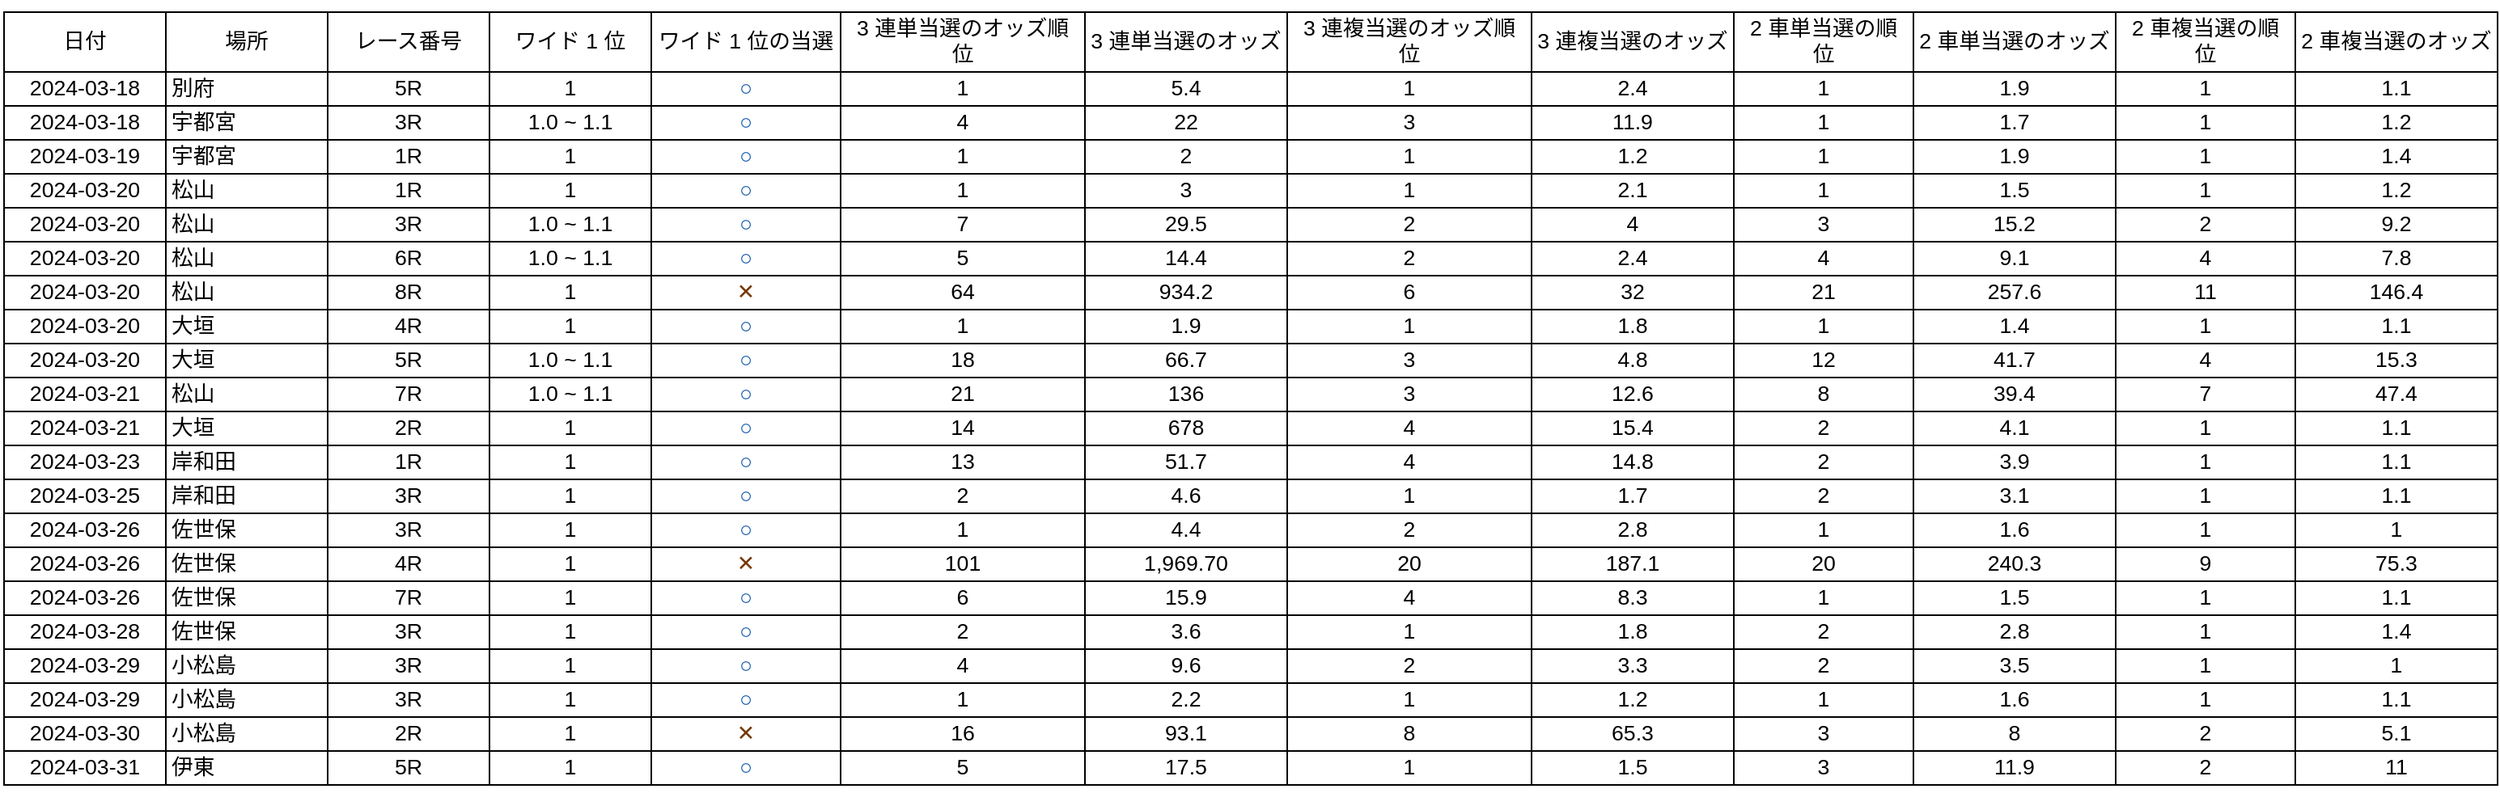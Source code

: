 <mxfile>
    <diagram id="4BLiWw5qPEKjYpxuupLo" name="Page-1">
        <mxGraphModel dx="1980" dy="1113" grid="1" gridSize="10" guides="1" tooltips="1" connect="1" arrows="1" fold="1" page="1" pageScale="1" pageWidth="1169" pageHeight="827" background="#ffffff" math="0" shadow="0">
            <root>
                <mxCell id="0"/>
                <mxCell id="1" parent="0"/>
                <mxCell id="2" value="&lt;table data-sheets-baot=&quot;1&quot; data-sheets-root=&quot;1&quot; style=&quot;table-layout:fixed;font-size:10pt;font-family:Arial;width:0px;border-collapse:collapse;border:none&quot; border=&quot;1&quot; dir=&quot;ltr&quot; cellpadding=&quot;0&quot; cellspacing=&quot;0&quot; xmlns=&quot;http://www.w3.org/1999/xhtml&quot;&gt;&lt;colgroup&gt;&lt;col width=&quot;100&quot;&gt;&lt;col width=&quot;100&quot;&gt;&lt;col width=&quot;100&quot;&gt;&lt;col width=&quot;100&quot;&gt;&lt;col width=&quot;117&quot;&gt;&lt;col width=&quot;151&quot;&gt;&lt;col width=&quot;125&quot;&gt;&lt;col width=&quot;151&quot;&gt;&lt;col width=&quot;125&quot;&gt;&lt;col width=&quot;111&quot;&gt;&lt;col width=&quot;125&quot;&gt;&lt;col width=&quot;111&quot;&gt;&lt;col width=&quot;125&quot;&gt;&lt;/colgroup&gt;&lt;tbody&gt;&lt;tr style=&quot;height:21px;&quot;&gt;&lt;td style=&quot;border-top:1px solid #000000;border-right:1px solid #000000;border-bottom:1px solid #000000;border-left:1px solid #000000;overflow:hidden;padding:2px 3px 2px 3px;vertical-align:middle;text-align:center;&quot;&gt;日付&lt;/td&gt;&lt;td style=&quot;border-top:1px solid #000000;border-right:1px solid #000000;border-bottom:1px solid #000000;overflow:hidden;padding:2px 3px 2px 3px;vertical-align:middle;text-align:center;&quot;&gt;場所&lt;/td&gt;&lt;td style=&quot;border-top:1px solid #000000;border-right:1px solid #000000;border-bottom:1px solid #000000;overflow:hidden;padding:2px 3px 2px 3px;vertical-align:middle;text-align:center;&quot;&gt;レース番号&lt;/td&gt;&lt;td style=&quot;border-top:1px solid #000000;border-right:1px solid #000000;border-bottom:1px solid #000000;overflow:hidden;padding:2px 3px 2px 3px;vertical-align:middle;text-align:center;&quot;&gt;ワイド 1 位&lt;/td&gt;&lt;td style=&quot;border-top:1px solid #000000;border-right:1px solid #000000;border-bottom:1px solid #000000;overflow:hidden;padding:2px 3px 2px 3px;vertical-align:middle;text-align:center;&quot;&gt;ワイド 1 位の当選&lt;/td&gt;&lt;td style=&quot;border-top:1px solid #000000;border-right:1px solid #000000;border-bottom:1px solid #000000;overflow:hidden;padding:2px 3px 2px 3px;vertical-align:middle;text-align:center;&quot;&gt;3 連単当選のオッズ順位&lt;/td&gt;&lt;td style=&quot;border-top:1px solid #000000;border-right:1px solid #000000;border-bottom:1px solid #000000;overflow:hidden;padding:2px 3px 2px 3px;vertical-align:middle;text-align:center;&quot;&gt;3 連単当選のオッズ&lt;/td&gt;&lt;td style=&quot;border-top:1px solid #000000;border-right:1px solid #000000;border-bottom:1px solid #000000;overflow:hidden;padding:2px 3px 2px 3px;vertical-align:middle;text-align:center;&quot;&gt;3 連複当選のオッズ順位&lt;/td&gt;&lt;td style=&quot;border-top:1px solid #000000;border-right:1px solid #000000;border-bottom:1px solid #000000;overflow:hidden;padding:2px 3px 2px 3px;vertical-align:middle;text-align:center;&quot;&gt;3 連複当選のオッズ&lt;/td&gt;&lt;td style=&quot;border-top:1px solid #000000;border-right:1px solid #000000;border-bottom:1px solid #000000;overflow:hidden;padding:2px 3px 2px 3px;vertical-align:middle;text-align:center;&quot;&gt;2 車単当選の順位&lt;/td&gt;&lt;td style=&quot;border-top:1px solid #000000;border-right:1px solid #000000;border-bottom:1px solid #000000;overflow:hidden;padding:2px 3px 2px 3px;vertical-align:middle;text-align:center;&quot;&gt;2 車単当選のオッズ&lt;/td&gt;&lt;td style=&quot;border-top:1px solid #000000;border-right:1px solid #000000;border-bottom:1px solid #000000;overflow:hidden;padding:2px 3px 2px 3px;vertical-align:middle;text-align:center;&quot;&gt;2 車複当選の順位&lt;/td&gt;&lt;td style=&quot;border-top:1px solid #000000;border-right:1px solid #000000;border-bottom:1px solid #000000;overflow:hidden;padding:2px 3px 2px 3px;vertical-align:middle;text-align:center;&quot;&gt;2 車複当選のオッズ&lt;/td&gt;&lt;/tr&gt;&lt;tr style=&quot;height:21px;&quot;&gt;&lt;td style=&quot;border-right:1px solid #000000;border-bottom:1px solid #000000;border-left:1px solid #000000;overflow:hidden;padding:2px 3px 2px 3px;vertical-align:middle;text-align:center;&quot;&gt;2024-03-18&lt;/td&gt;&lt;td style=&quot;border-right:1px solid #000000;border-bottom:1px solid #000000;overflow:hidden;padding:2px 3px 2px 3px;vertical-align:middle;&quot;&gt;別府&lt;/td&gt;&lt;td style=&quot;border-right:1px solid #000000;border-bottom:1px solid #000000;overflow:hidden;padding:2px 3px 2px 3px;vertical-align:middle;text-align:center;&quot;&gt;5R&lt;/td&gt;&lt;td style=&quot;border-right:1px solid #000000;border-bottom:1px solid #000000;overflow:hidden;padding:2px 3px 2px 3px;vertical-align:middle;text-align:center;&quot;&gt;1&lt;/td&gt;&lt;td style=&quot;border-right:1px solid #000000;border-bottom:1px solid #000000;overflow:hidden;padding:2px 3px 2px 3px;vertical-align:middle;color:#0a53a8;text-align:center;&quot;&gt;○&lt;/td&gt;&lt;td style=&quot;border-right:1px solid #000000;border-bottom:1px solid #000000;overflow:hidden;padding:2px 3px 2px 3px;vertical-align:middle;text-align:center;&quot;&gt;1&lt;/td&gt;&lt;td style=&quot;border-right:1px solid #000000;border-bottom:1px solid #000000;overflow:hidden;padding:2px 3px 2px 3px;vertical-align:middle;text-align:center;&quot;&gt;5.4&lt;/td&gt;&lt;td style=&quot;border-right:1px solid #000000;border-bottom:1px solid #000000;overflow:hidden;padding:2px 3px 2px 3px;vertical-align:middle;text-align:center;&quot;&gt;1&lt;/td&gt;&lt;td style=&quot;border-right:1px solid #000000;border-bottom:1px solid #000000;overflow:hidden;padding:2px 3px 2px 3px;vertical-align:middle;text-align:center;&quot;&gt;2.4&lt;/td&gt;&lt;td style=&quot;border-right:1px solid #000000;border-bottom:1px solid #000000;overflow:hidden;padding:2px 3px 2px 3px;vertical-align:middle;text-align:center;&quot;&gt;1&lt;/td&gt;&lt;td style=&quot;border-right:1px solid #000000;border-bottom:1px solid #000000;overflow:hidden;padding:2px 3px 2px 3px;vertical-align:middle;text-align:center;&quot;&gt;1.9&lt;/td&gt;&lt;td style=&quot;border-right:1px solid #000000;border-bottom:1px solid #000000;overflow:hidden;padding:2px 3px 2px 3px;vertical-align:middle;text-align:center;&quot;&gt;1&lt;/td&gt;&lt;td style=&quot;border-right:1px solid #000000;border-bottom:1px solid #000000;overflow:hidden;padding:2px 3px 2px 3px;vertical-align:middle;text-align:center;&quot;&gt;1.1&lt;/td&gt;&lt;/tr&gt;&lt;tr style=&quot;height:21px;&quot;&gt;&lt;td style=&quot;border-right:1px solid #000000;border-bottom:1px solid #000000;border-left:1px solid #000000;overflow:hidden;padding:2px 3px 2px 3px;vertical-align:middle;text-align:center;&quot;&gt;2024-03-18&lt;/td&gt;&lt;td style=&quot;border-right:1px solid #000000;border-bottom:1px solid #000000;overflow:hidden;padding:2px 3px 2px 3px;vertical-align:middle;&quot;&gt;宇都宮&lt;/td&gt;&lt;td style=&quot;border-right:1px solid #000000;border-bottom:1px solid #000000;overflow:hidden;padding:2px 3px 2px 3px;vertical-align:middle;text-align:center;&quot;&gt;3R&lt;/td&gt;&lt;td style=&quot;border-right:1px solid #000000;border-bottom:1px solid #000000;overflow:hidden;padding:2px 3px 2px 3px;vertical-align:middle;text-align:center;&quot;&gt;1.0 ~ 1.1&lt;/td&gt;&lt;td style=&quot;border-right:1px solid #000000;border-bottom:1px solid #000000;overflow:hidden;padding:2px 3px 2px 3px;vertical-align:middle;color:#0a53a8;text-align:center;&quot;&gt;○&lt;/td&gt;&lt;td style=&quot;border-right:1px solid #000000;border-bottom:1px solid #000000;overflow:hidden;padding:2px 3px 2px 3px;vertical-align:middle;text-align:center;&quot;&gt;4&lt;/td&gt;&lt;td style=&quot;border-right:1px solid #000000;border-bottom:1px solid #000000;overflow:hidden;padding:2px 3px 2px 3px;vertical-align:middle;text-align:center;&quot;&gt;22&lt;/td&gt;&lt;td style=&quot;border-right:1px solid #000000;border-bottom:1px solid #000000;overflow:hidden;padding:2px 3px 2px 3px;vertical-align:middle;text-align:center;&quot;&gt;3&lt;/td&gt;&lt;td style=&quot;border-right:1px solid #000000;border-bottom:1px solid #000000;overflow:hidden;padding:2px 3px 2px 3px;vertical-align:middle;text-align:center;&quot;&gt;11.9&lt;/td&gt;&lt;td style=&quot;border-right:1px solid #000000;border-bottom:1px solid #000000;overflow:hidden;padding:2px 3px 2px 3px;vertical-align:middle;text-align:center;&quot;&gt;1&lt;/td&gt;&lt;td style=&quot;border-right:1px solid #000000;border-bottom:1px solid #000000;overflow:hidden;padding:2px 3px 2px 3px;vertical-align:middle;text-align:center;&quot;&gt;1.7&lt;/td&gt;&lt;td style=&quot;border-right:1px solid #000000;border-bottom:1px solid #000000;overflow:hidden;padding:2px 3px 2px 3px;vertical-align:middle;text-align:center;&quot;&gt;1&lt;/td&gt;&lt;td style=&quot;border-right:1px solid #000000;border-bottom:1px solid #000000;overflow:hidden;padding:2px 3px 2px 3px;vertical-align:middle;text-align:center;&quot;&gt;1.2&lt;/td&gt;&lt;/tr&gt;&lt;tr style=&quot;height:21px;&quot;&gt;&lt;td style=&quot;border-right:1px solid #000000;border-bottom:1px solid #000000;border-left:1px solid #000000;overflow:hidden;padding:2px 3px 2px 3px;vertical-align:middle;text-align:center;&quot;&gt;2024-03-19&lt;/td&gt;&lt;td style=&quot;border-right:1px solid #000000;border-bottom:1px solid #000000;overflow:hidden;padding:2px 3px 2px 3px;vertical-align:middle;&quot;&gt;宇都宮&lt;/td&gt;&lt;td style=&quot;border-right:1px solid #000000;border-bottom:1px solid #000000;overflow:hidden;padding:2px 3px 2px 3px;vertical-align:middle;text-align:center;&quot;&gt;1R&lt;/td&gt;&lt;td style=&quot;border-right:1px solid #000000;border-bottom:1px solid #000000;overflow:hidden;padding:2px 3px 2px 3px;vertical-align:middle;text-align:center;&quot;&gt;1&lt;/td&gt;&lt;td style=&quot;border-right:1px solid #000000;border-bottom:1px solid #000000;overflow:hidden;padding:2px 3px 2px 3px;vertical-align:middle;color:#0a53a8;text-align:center;&quot;&gt;○&lt;/td&gt;&lt;td style=&quot;border-right:1px solid #000000;border-bottom:1px solid #000000;overflow:hidden;padding:2px 3px 2px 3px;vertical-align:middle;text-align:center;&quot;&gt;1&lt;/td&gt;&lt;td style=&quot;border-right:1px solid #000000;border-bottom:1px solid #000000;overflow:hidden;padding:2px 3px 2px 3px;vertical-align:middle;text-align:center;&quot;&gt;2&lt;/td&gt;&lt;td style=&quot;border-right:1px solid #000000;border-bottom:1px solid #000000;overflow:hidden;padding:2px 3px 2px 3px;vertical-align:middle;text-align:center;&quot;&gt;1&lt;/td&gt;&lt;td style=&quot;border-right:1px solid #000000;border-bottom:1px solid #000000;overflow:hidden;padding:2px 3px 2px 3px;vertical-align:middle;text-align:center;&quot;&gt;1.2&lt;/td&gt;&lt;td style=&quot;border-right:1px solid #000000;border-bottom:1px solid #000000;overflow:hidden;padding:2px 3px 2px 3px;vertical-align:middle;text-align:center;&quot;&gt;1&lt;/td&gt;&lt;td style=&quot;border-right:1px solid #000000;border-bottom:1px solid #000000;overflow:hidden;padding:2px 3px 2px 3px;vertical-align:middle;text-align:center;&quot;&gt;1.9&lt;/td&gt;&lt;td style=&quot;border-right:1px solid #000000;border-bottom:1px solid #000000;overflow:hidden;padding:2px 3px 2px 3px;vertical-align:middle;text-align:center;&quot;&gt;1&lt;/td&gt;&lt;td style=&quot;border-right:1px solid #000000;border-bottom:1px solid #000000;overflow:hidden;padding:2px 3px 2px 3px;vertical-align:middle;text-align:center;&quot;&gt;1.4&lt;/td&gt;&lt;/tr&gt;&lt;tr style=&quot;height:21px;&quot;&gt;&lt;td style=&quot;border-right:1px solid #000000;border-bottom:1px solid #000000;border-left:1px solid #000000;overflow:hidden;padding:2px 3px 2px 3px;vertical-align:middle;text-align:center;&quot;&gt;2024-03-20&lt;/td&gt;&lt;td style=&quot;border-right:1px solid #000000;border-bottom:1px solid #000000;overflow:hidden;padding:2px 3px 2px 3px;vertical-align:middle;&quot;&gt;松山&lt;/td&gt;&lt;td style=&quot;border-right:1px solid #000000;border-bottom:1px solid #000000;overflow:hidden;padding:2px 3px 2px 3px;vertical-align:middle;text-align:center;&quot;&gt;1R&lt;/td&gt;&lt;td style=&quot;border-right:1px solid #000000;border-bottom:1px solid #000000;overflow:hidden;padding:2px 3px 2px 3px;vertical-align:middle;text-align:center;&quot;&gt;1&lt;/td&gt;&lt;td style=&quot;border-right:1px solid #000000;border-bottom:1px solid #000000;overflow:hidden;padding:2px 3px 2px 3px;vertical-align:middle;color:#0a53a8;text-align:center;&quot;&gt;○&lt;/td&gt;&lt;td style=&quot;border-right:1px solid #000000;border-bottom:1px solid #000000;overflow:hidden;padding:2px 3px 2px 3px;vertical-align:middle;text-align:center;&quot;&gt;1&lt;/td&gt;&lt;td style=&quot;border-right:1px solid #000000;border-bottom:1px solid #000000;overflow:hidden;padding:2px 3px 2px 3px;vertical-align:middle;text-align:center;&quot;&gt;3&lt;/td&gt;&lt;td style=&quot;border-right:1px solid #000000;border-bottom:1px solid #000000;overflow:hidden;padding:2px 3px 2px 3px;vertical-align:middle;text-align:center;&quot;&gt;1&lt;/td&gt;&lt;td style=&quot;border-right:1px solid #000000;border-bottom:1px solid #000000;overflow:hidden;padding:2px 3px 2px 3px;vertical-align:middle;text-align:center;&quot;&gt;2.1&lt;/td&gt;&lt;td style=&quot;border-right:1px solid #000000;border-bottom:1px solid #000000;overflow:hidden;padding:2px 3px 2px 3px;vertical-align:middle;text-align:center;&quot;&gt;1&lt;/td&gt;&lt;td style=&quot;border-right:1px solid #000000;border-bottom:1px solid #000000;overflow:hidden;padding:2px 3px 2px 3px;vertical-align:middle;text-align:center;&quot;&gt;1.5&lt;/td&gt;&lt;td style=&quot;border-right:1px solid #000000;border-bottom:1px solid #000000;overflow:hidden;padding:2px 3px 2px 3px;vertical-align:middle;text-align:center;&quot;&gt;1&lt;/td&gt;&lt;td style=&quot;border-right:1px solid #000000;border-bottom:1px solid #000000;overflow:hidden;padding:2px 3px 2px 3px;vertical-align:middle;text-align:center;&quot;&gt;1.2&lt;/td&gt;&lt;/tr&gt;&lt;tr style=&quot;height:21px;&quot;&gt;&lt;td style=&quot;border-right:1px solid #000000;border-bottom:1px solid #000000;border-left:1px solid #000000;overflow:hidden;padding:2px 3px 2px 3px;vertical-align:middle;text-align:center;&quot;&gt;2024-03-20&lt;/td&gt;&lt;td style=&quot;border-right:1px solid #000000;border-bottom:1px solid #000000;overflow:hidden;padding:2px 3px 2px 3px;vertical-align:middle;&quot;&gt;松山&lt;/td&gt;&lt;td style=&quot;border-right:1px solid #000000;border-bottom:1px solid #000000;overflow:hidden;padding:2px 3px 2px 3px;vertical-align:middle;text-align:center;&quot;&gt;3R&lt;/td&gt;&lt;td style=&quot;border-right:1px solid #000000;border-bottom:1px solid #000000;overflow:hidden;padding:2px 3px 2px 3px;vertical-align:middle;text-align:center;&quot;&gt;1.0 ~ 1.1&lt;/td&gt;&lt;td style=&quot;border-right:1px solid #000000;border-bottom:1px solid #000000;overflow:hidden;padding:2px 3px 2px 3px;vertical-align:middle;color:#0a53a8;text-align:center;&quot;&gt;○&lt;/td&gt;&lt;td style=&quot;border-right:1px solid #000000;border-bottom:1px solid #000000;overflow:hidden;padding:2px 3px 2px 3px;vertical-align:middle;text-align:center;&quot;&gt;7&lt;/td&gt;&lt;td style=&quot;border-right:1px solid #000000;border-bottom:1px solid #000000;overflow:hidden;padding:2px 3px 2px 3px;vertical-align:middle;text-align:center;&quot;&gt;29.5&lt;/td&gt;&lt;td style=&quot;border-right:1px solid #000000;border-bottom:1px solid #000000;overflow:hidden;padding:2px 3px 2px 3px;vertical-align:middle;text-align:center;&quot;&gt;2&lt;/td&gt;&lt;td style=&quot;border-right:1px solid #000000;border-bottom:1px solid #000000;overflow:hidden;padding:2px 3px 2px 3px;vertical-align:middle;text-align:center;&quot;&gt;4&lt;/td&gt;&lt;td style=&quot;border-right:1px solid #000000;border-bottom:1px solid #000000;overflow:hidden;padding:2px 3px 2px 3px;vertical-align:middle;text-align:center;&quot;&gt;3&lt;/td&gt;&lt;td style=&quot;border-right:1px solid #000000;border-bottom:1px solid #000000;overflow:hidden;padding:2px 3px 2px 3px;vertical-align:middle;text-align:center;&quot;&gt;15.2&lt;/td&gt;&lt;td style=&quot;border-right:1px solid #000000;border-bottom:1px solid #000000;overflow:hidden;padding:2px 3px 2px 3px;vertical-align:middle;text-align:center;&quot;&gt;2&lt;/td&gt;&lt;td style=&quot;border-right:1px solid #000000;border-bottom:1px solid #000000;overflow:hidden;padding:2px 3px 2px 3px;vertical-align:middle;text-align:center;&quot;&gt;9.2&lt;/td&gt;&lt;/tr&gt;&lt;tr style=&quot;height:21px;&quot;&gt;&lt;td style=&quot;border-right:1px solid #000000;border-bottom:1px solid #000000;border-left:1px solid #000000;overflow:hidden;padding:2px 3px 2px 3px;vertical-align:middle;text-align:center;&quot;&gt;2024-03-20&lt;/td&gt;&lt;td style=&quot;border-right:1px solid #000000;border-bottom:1px solid #000000;overflow:hidden;padding:2px 3px 2px 3px;vertical-align:middle;&quot;&gt;松山&lt;/td&gt;&lt;td style=&quot;border-right:1px solid #000000;border-bottom:1px solid #000000;overflow:hidden;padding:2px 3px 2px 3px;vertical-align:middle;text-align:center;&quot;&gt;6R&lt;/td&gt;&lt;td style=&quot;border-right:1px solid #000000;border-bottom:1px solid #000000;overflow:hidden;padding:2px 3px 2px 3px;vertical-align:middle;text-align:center;&quot;&gt;1.0 ~ 1.1&lt;/td&gt;&lt;td style=&quot;border-right:1px solid #000000;border-bottom:1px solid #000000;overflow:hidden;padding:2px 3px 2px 3px;vertical-align:middle;color:#0a53a8;text-align:center;&quot;&gt;○&lt;/td&gt;&lt;td style=&quot;border-right:1px solid #000000;border-bottom:1px solid #000000;overflow:hidden;padding:2px 3px 2px 3px;vertical-align:middle;text-align:center;&quot;&gt;5&lt;/td&gt;&lt;td style=&quot;border-right:1px solid #000000;border-bottom:1px solid #000000;overflow:hidden;padding:2px 3px 2px 3px;vertical-align:middle;text-align:center;&quot;&gt;14.4&lt;/td&gt;&lt;td style=&quot;border-right:1px solid #000000;border-bottom:1px solid #000000;overflow:hidden;padding:2px 3px 2px 3px;vertical-align:middle;text-align:center;&quot;&gt;2&lt;/td&gt;&lt;td style=&quot;border-right:1px solid #000000;border-bottom:1px solid #000000;overflow:hidden;padding:2px 3px 2px 3px;vertical-align:middle;text-align:center;&quot;&gt;2.4&lt;/td&gt;&lt;td style=&quot;border-right:1px solid #000000;border-bottom:1px solid #000000;overflow:hidden;padding:2px 3px 2px 3px;vertical-align:middle;text-align:center;&quot;&gt;4&lt;/td&gt;&lt;td style=&quot;border-right:1px solid #000000;border-bottom:1px solid #000000;overflow:hidden;padding:2px 3px 2px 3px;vertical-align:middle;text-align:center;&quot;&gt;9.1&lt;/td&gt;&lt;td style=&quot;border-right:1px solid #000000;border-bottom:1px solid #000000;overflow:hidden;padding:2px 3px 2px 3px;vertical-align:middle;text-align:center;&quot;&gt;4&lt;/td&gt;&lt;td style=&quot;border-right:1px solid #000000;border-bottom:1px solid #000000;overflow:hidden;padding:2px 3px 2px 3px;vertical-align:middle;text-align:center;&quot;&gt;7.8&lt;/td&gt;&lt;/tr&gt;&lt;tr style=&quot;height:21px;&quot;&gt;&lt;td style=&quot;border-right:1px solid #000000;border-bottom:1px solid #000000;border-left:1px solid #000000;overflow:hidden;padding:2px 3px 2px 3px;vertical-align:middle;text-align:center;&quot;&gt;2024-03-20&lt;/td&gt;&lt;td style=&quot;border-right:1px solid #000000;border-bottom:1px solid #000000;overflow:hidden;padding:2px 3px 2px 3px;vertical-align:middle;&quot;&gt;松山&lt;/td&gt;&lt;td style=&quot;border-right:1px solid #000000;border-bottom:1px solid #000000;overflow:hidden;padding:2px 3px 2px 3px;vertical-align:middle;text-align:center;&quot;&gt;8R&lt;/td&gt;&lt;td style=&quot;border-right:1px solid #000000;border-bottom:1px solid #000000;overflow:hidden;padding:2px 3px 2px 3px;vertical-align:middle;text-align:center;&quot;&gt;1&lt;/td&gt;&lt;td style=&quot;border-right:1px solid #000000;border-bottom:1px solid #000000;overflow:hidden;padding:2px 3px 2px 3px;vertical-align:middle;color:#753800;text-align:center;&quot;&gt;✕&lt;/td&gt;&lt;td style=&quot;border-right:1px solid #000000;border-bottom:1px solid #000000;overflow:hidden;padding:2px 3px 2px 3px;vertical-align:middle;text-align:center;&quot;&gt;64&lt;/td&gt;&lt;td style=&quot;border-right:1px solid #000000;border-bottom:1px solid #000000;overflow:hidden;padding:2px 3px 2px 3px;vertical-align:middle;text-align:center;&quot;&gt;934.2&lt;/td&gt;&lt;td style=&quot;border-right:1px solid #000000;border-bottom:1px solid #000000;overflow:hidden;padding:2px 3px 2px 3px;vertical-align:middle;text-align:center;&quot;&gt;6&lt;/td&gt;&lt;td style=&quot;border-right:1px solid #000000;border-bottom:1px solid #000000;overflow:hidden;padding:2px 3px 2px 3px;vertical-align:middle;text-align:center;&quot;&gt;32&lt;/td&gt;&lt;td style=&quot;border-right:1px solid #000000;border-bottom:1px solid #000000;overflow:hidden;padding:2px 3px 2px 3px;vertical-align:middle;text-align:center;&quot;&gt;21&lt;/td&gt;&lt;td style=&quot;border-right:1px solid #000000;border-bottom:1px solid #000000;overflow:hidden;padding:2px 3px 2px 3px;vertical-align:middle;text-align:center;&quot;&gt;257.6&lt;/td&gt;&lt;td style=&quot;border-right:1px solid #000000;border-bottom:1px solid #000000;overflow:hidden;padding:2px 3px 2px 3px;vertical-align:middle;text-align:center;&quot;&gt;11&lt;/td&gt;&lt;td style=&quot;border-right:1px solid #000000;border-bottom:1px solid #000000;overflow:hidden;padding:2px 3px 2px 3px;vertical-align:middle;text-align:center;&quot;&gt;146.4&lt;/td&gt;&lt;/tr&gt;&lt;tr style=&quot;height:21px;&quot;&gt;&lt;td style=&quot;border-right:1px solid #000000;border-bottom:1px solid #000000;border-left:1px solid #000000;overflow:hidden;padding:2px 3px 2px 3px;vertical-align:middle;text-align:center;&quot;&gt;2024-03-20&lt;/td&gt;&lt;td style=&quot;border-right:1px solid #000000;border-bottom:1px solid #000000;overflow:hidden;padding:2px 3px 2px 3px;vertical-align:middle;&quot;&gt;大垣&lt;/td&gt;&lt;td style=&quot;border-right:1px solid #000000;border-bottom:1px solid #000000;overflow:hidden;padding:2px 3px 2px 3px;vertical-align:middle;text-align:center;&quot;&gt;4R&lt;/td&gt;&lt;td style=&quot;border-right:1px solid #000000;border-bottom:1px solid #000000;overflow:hidden;padding:2px 3px 2px 3px;vertical-align:middle;text-align:center;&quot;&gt;1&lt;/td&gt;&lt;td style=&quot;border-right:1px solid #000000;border-bottom:1px solid #000000;overflow:hidden;padding:2px 3px 2px 3px;vertical-align:middle;color:#0a53a8;text-align:center;&quot;&gt;○&lt;/td&gt;&lt;td style=&quot;border-right:1px solid #000000;border-bottom:1px solid #000000;overflow:hidden;padding:2px 3px 2px 3px;vertical-align:middle;text-align:center;&quot;&gt;1&lt;/td&gt;&lt;td style=&quot;border-right:1px solid #000000;border-bottom:1px solid #000000;overflow:hidden;padding:2px 3px 2px 3px;vertical-align:middle;text-align:center;&quot;&gt;1.9&lt;/td&gt;&lt;td style=&quot;border-right:1px solid #000000;border-bottom:1px solid #000000;overflow:hidden;padding:2px 3px 2px 3px;vertical-align:middle;text-align:center;&quot;&gt;1&lt;/td&gt;&lt;td style=&quot;border-right:1px solid #000000;border-bottom:1px solid #000000;overflow:hidden;padding:2px 3px 2px 3px;vertical-align:middle;text-align:center;&quot;&gt;1.8&lt;/td&gt;&lt;td style=&quot;border-right:1px solid #000000;border-bottom:1px solid #000000;overflow:hidden;padding:2px 3px 2px 3px;vertical-align:middle;text-align:center;&quot;&gt;1&lt;/td&gt;&lt;td style=&quot;border-right:1px solid #000000;border-bottom:1px solid #000000;overflow:hidden;padding:2px 3px 2px 3px;vertical-align:middle;text-align:center;&quot;&gt;1.4&lt;/td&gt;&lt;td style=&quot;border-right:1px solid #000000;border-bottom:1px solid #000000;overflow:hidden;padding:2px 3px 2px 3px;vertical-align:middle;text-align:center;&quot;&gt;1&lt;/td&gt;&lt;td style=&quot;border-right:1px solid #000000;border-bottom:1px solid #000000;overflow:hidden;padding:2px 3px 2px 3px;vertical-align:middle;text-align:center;&quot;&gt;1.1&lt;/td&gt;&lt;/tr&gt;&lt;tr style=&quot;height:21px;&quot;&gt;&lt;td style=&quot;border-right:1px solid #000000;border-bottom:1px solid #000000;border-left:1px solid #000000;overflow:hidden;padding:2px 3px 2px 3px;vertical-align:middle;text-align:center;&quot;&gt;2024-03-20&lt;/td&gt;&lt;td style=&quot;border-right:1px solid #000000;border-bottom:1px solid #000000;overflow:hidden;padding:2px 3px 2px 3px;vertical-align:middle;&quot;&gt;大垣&lt;/td&gt;&lt;td style=&quot;border-right:1px solid #000000;border-bottom:1px solid #000000;overflow:hidden;padding:2px 3px 2px 3px;vertical-align:middle;text-align:center;&quot;&gt;5R&lt;/td&gt;&lt;td style=&quot;border-right:1px solid #000000;border-bottom:1px solid #000000;overflow:hidden;padding:2px 3px 2px 3px;vertical-align:middle;text-align:center;&quot;&gt;1.0 ~ 1.1&lt;/td&gt;&lt;td style=&quot;border-right:1px solid #000000;border-bottom:1px solid #000000;overflow:hidden;padding:2px 3px 2px 3px;vertical-align:middle;color:#0a53a8;text-align:center;&quot;&gt;○&lt;/td&gt;&lt;td style=&quot;border-right:1px solid #000000;border-bottom:1px solid #000000;overflow:hidden;padding:2px 3px 2px 3px;vertical-align:middle;text-align:center;&quot;&gt;18&lt;/td&gt;&lt;td style=&quot;border-right:1px solid #000000;border-bottom:1px solid #000000;overflow:hidden;padding:2px 3px 2px 3px;vertical-align:middle;text-align:center;&quot;&gt;66.7&lt;/td&gt;&lt;td style=&quot;border-right:1px solid #000000;border-bottom:1px solid #000000;overflow:hidden;padding:2px 3px 2px 3px;vertical-align:middle;text-align:center;&quot;&gt;3&lt;/td&gt;&lt;td style=&quot;border-right:1px solid #000000;border-bottom:1px solid #000000;overflow:hidden;padding:2px 3px 2px 3px;vertical-align:middle;text-align:center;&quot;&gt;4.8&lt;/td&gt;&lt;td style=&quot;border-right:1px solid #000000;border-bottom:1px solid #000000;overflow:hidden;padding:2px 3px 2px 3px;vertical-align:middle;text-align:center;&quot;&gt;12&lt;/td&gt;&lt;td style=&quot;border-right:1px solid #000000;border-bottom:1px solid #000000;overflow:hidden;padding:2px 3px 2px 3px;vertical-align:middle;text-align:center;&quot;&gt;41.7&lt;/td&gt;&lt;td style=&quot;border-right:1px solid #000000;border-bottom:1px solid #000000;overflow:hidden;padding:2px 3px 2px 3px;vertical-align:middle;text-align:center;&quot;&gt;4&lt;/td&gt;&lt;td style=&quot;border-right:1px solid #000000;border-bottom:1px solid #000000;overflow:hidden;padding:2px 3px 2px 3px;vertical-align:middle;text-align:center;&quot;&gt;15.3&lt;/td&gt;&lt;/tr&gt;&lt;tr style=&quot;height:21px;&quot;&gt;&lt;td style=&quot;border-right:1px solid #000000;border-bottom:1px solid #000000;border-left:1px solid #000000;overflow:hidden;padding:2px 3px 2px 3px;vertical-align:middle;text-align:center;&quot;&gt;2024-03-21&lt;/td&gt;&lt;td style=&quot;border-right:1px solid #000000;border-bottom:1px solid #000000;overflow:hidden;padding:2px 3px 2px 3px;vertical-align:middle;&quot;&gt;松山&lt;/td&gt;&lt;td style=&quot;border-right:1px solid #000000;border-bottom:1px solid #000000;overflow:hidden;padding:2px 3px 2px 3px;vertical-align:middle;text-align:center;&quot;&gt;7R&lt;/td&gt;&lt;td style=&quot;border-right:1px solid #000000;border-bottom:1px solid #000000;overflow:hidden;padding:2px 3px 2px 3px;vertical-align:middle;text-align:center;&quot;&gt;1.0 ~ 1.1&lt;/td&gt;&lt;td style=&quot;border-right:1px solid #000000;border-bottom:1px solid #000000;overflow:hidden;padding:2px 3px 2px 3px;vertical-align:middle;color:#0a53a8;text-align:center;&quot;&gt;○&lt;/td&gt;&lt;td style=&quot;border-right:1px solid #000000;border-bottom:1px solid #000000;overflow:hidden;padding:2px 3px 2px 3px;vertical-align:middle;text-align:center;&quot;&gt;21&lt;/td&gt;&lt;td style=&quot;border-right:1px solid #000000;border-bottom:1px solid #000000;overflow:hidden;padding:2px 3px 2px 3px;vertical-align:middle;text-align:center;&quot;&gt;136&lt;/td&gt;&lt;td style=&quot;border-right:1px solid #000000;border-bottom:1px solid #000000;overflow:hidden;padding:2px 3px 2px 3px;vertical-align:middle;text-align:center;&quot;&gt;3&lt;/td&gt;&lt;td style=&quot;border-right:1px solid #000000;border-bottom:1px solid #000000;overflow:hidden;padding:2px 3px 2px 3px;vertical-align:middle;text-align:center;&quot;&gt;12.6&lt;/td&gt;&lt;td style=&quot;border-right:1px solid #000000;border-bottom:1px solid #000000;overflow:hidden;padding:2px 3px 2px 3px;vertical-align:middle;text-align:center;&quot;&gt;8&lt;/td&gt;&lt;td style=&quot;border-right:1px solid #000000;border-bottom:1px solid #000000;overflow:hidden;padding:2px 3px 2px 3px;vertical-align:middle;text-align:center;&quot;&gt;39.4&lt;/td&gt;&lt;td style=&quot;border-right:1px solid #000000;border-bottom:1px solid #000000;overflow:hidden;padding:2px 3px 2px 3px;vertical-align:middle;text-align:center;&quot;&gt;7&lt;/td&gt;&lt;td style=&quot;border-right:1px solid #000000;border-bottom:1px solid #000000;overflow:hidden;padding:2px 3px 2px 3px;vertical-align:middle;text-align:center;&quot;&gt;47.4&lt;/td&gt;&lt;/tr&gt;&lt;tr style=&quot;height:21px;&quot;&gt;&lt;td style=&quot;border-right:1px solid #000000;border-bottom:1px solid #000000;border-left:1px solid #000000;overflow:hidden;padding:2px 3px 2px 3px;vertical-align:middle;text-align:center;&quot;&gt;2024-03-21&lt;/td&gt;&lt;td style=&quot;border-right:1px solid #000000;border-bottom:1px solid #000000;overflow:hidden;padding:2px 3px 2px 3px;vertical-align:middle;&quot;&gt;大垣&lt;/td&gt;&lt;td style=&quot;border-right:1px solid #000000;border-bottom:1px solid #000000;overflow:hidden;padding:2px 3px 2px 3px;vertical-align:middle;text-align:center;&quot;&gt;2R&lt;/td&gt;&lt;td style=&quot;border-right:1px solid #000000;border-bottom:1px solid #000000;overflow:hidden;padding:2px 3px 2px 3px;vertical-align:middle;text-align:center;&quot;&gt;1&lt;/td&gt;&lt;td style=&quot;border-right:1px solid #000000;border-bottom:1px solid #000000;overflow:hidden;padding:2px 3px 2px 3px;vertical-align:middle;color:#0a53a8;text-align:center;&quot;&gt;○&lt;/td&gt;&lt;td style=&quot;border-right:1px solid #000000;border-bottom:1px solid #000000;overflow:hidden;padding:2px 3px 2px 3px;vertical-align:middle;text-align:center;&quot;&gt;14&lt;/td&gt;&lt;td style=&quot;border-right:1px solid #000000;border-bottom:1px solid #000000;overflow:hidden;padding:2px 3px 2px 3px;vertical-align:middle;text-align:center;&quot;&gt;678&lt;/td&gt;&lt;td style=&quot;border-right:1px solid #000000;border-bottom:1px solid #000000;overflow:hidden;padding:2px 3px 2px 3px;vertical-align:middle;text-align:center;&quot;&gt;4&lt;/td&gt;&lt;td style=&quot;border-right:1px solid #000000;border-bottom:1px solid #000000;overflow:hidden;padding:2px 3px 2px 3px;vertical-align:middle;text-align:center;&quot;&gt;15.4&lt;/td&gt;&lt;td style=&quot;border-right:1px solid #000000;border-bottom:1px solid #000000;overflow:hidden;padding:2px 3px 2px 3px;vertical-align:middle;text-align:center;&quot;&gt;2&lt;/td&gt;&lt;td style=&quot;border-right:1px solid #000000;border-bottom:1px solid #000000;overflow:hidden;padding:2px 3px 2px 3px;vertical-align:middle;text-align:center;&quot;&gt;4.1&lt;/td&gt;&lt;td style=&quot;border-right:1px solid #000000;border-bottom:1px solid #000000;overflow:hidden;padding:2px 3px 2px 3px;vertical-align:middle;text-align:center;&quot;&gt;1&lt;/td&gt;&lt;td style=&quot;border-right:1px solid #000000;border-bottom:1px solid #000000;overflow:hidden;padding:2px 3px 2px 3px;vertical-align:middle;text-align:center;&quot;&gt;1.1&lt;/td&gt;&lt;/tr&gt;&lt;tr style=&quot;height:21px;&quot;&gt;&lt;td style=&quot;border-right:1px solid #000000;border-bottom:1px solid #000000;border-left:1px solid #000000;overflow:hidden;padding:2px 3px 2px 3px;vertical-align:middle;text-align:center;&quot;&gt;2024-03-23&lt;/td&gt;&lt;td style=&quot;border-right:1px solid #000000;border-bottom:1px solid #000000;overflow:hidden;padding:2px 3px 2px 3px;vertical-align:middle;&quot;&gt;岸和田&lt;/td&gt;&lt;td style=&quot;border-right:1px solid #000000;border-bottom:1px solid #000000;overflow:hidden;padding:2px 3px 2px 3px;vertical-align:middle;text-align:center;&quot;&gt;1R&lt;/td&gt;&lt;td style=&quot;border-right:1px solid #000000;border-bottom:1px solid #000000;overflow:hidden;padding:2px 3px 2px 3px;vertical-align:middle;text-align:center;&quot;&gt;1&lt;/td&gt;&lt;td style=&quot;border-right:1px solid #000000;border-bottom:1px solid #000000;overflow:hidden;padding:2px 3px 2px 3px;vertical-align:middle;color:#0a53a8;text-align:center;&quot;&gt;○&lt;/td&gt;&lt;td style=&quot;border-right:1px solid #000000;border-bottom:1px solid #000000;overflow:hidden;padding:2px 3px 2px 3px;vertical-align:middle;text-align:center;&quot;&gt;13&lt;/td&gt;&lt;td style=&quot;border-right:1px solid #000000;border-bottom:1px solid #000000;overflow:hidden;padding:2px 3px 2px 3px;vertical-align:middle;text-align:center;&quot;&gt;51.7&lt;/td&gt;&lt;td style=&quot;border-right:1px solid #000000;border-bottom:1px solid #000000;overflow:hidden;padding:2px 3px 2px 3px;vertical-align:middle;text-align:center;&quot;&gt;4&lt;/td&gt;&lt;td style=&quot;border-right:1px solid #000000;border-bottom:1px solid #000000;overflow:hidden;padding:2px 3px 2px 3px;vertical-align:middle;text-align:center;&quot;&gt;14.8&lt;/td&gt;&lt;td style=&quot;border-right:1px solid #000000;border-bottom:1px solid #000000;overflow:hidden;padding:2px 3px 2px 3px;vertical-align:middle;text-align:center;&quot;&gt;2&lt;/td&gt;&lt;td style=&quot;border-right:1px solid #000000;border-bottom:1px solid #000000;overflow:hidden;padding:2px 3px 2px 3px;vertical-align:middle;text-align:center;&quot;&gt;3.9&lt;/td&gt;&lt;td style=&quot;border-right:1px solid #000000;border-bottom:1px solid #000000;overflow:hidden;padding:2px 3px 2px 3px;vertical-align:middle;text-align:center;&quot;&gt;1&lt;/td&gt;&lt;td style=&quot;border-right:1px solid #000000;border-bottom:1px solid #000000;overflow:hidden;padding:2px 3px 2px 3px;vertical-align:middle;text-align:center;&quot;&gt;1.1&lt;/td&gt;&lt;/tr&gt;&lt;tr style=&quot;height:21px;&quot;&gt;&lt;td style=&quot;border-right:1px solid #000000;border-bottom:1px solid #000000;border-left:1px solid #000000;overflow:hidden;padding:2px 3px 2px 3px;vertical-align:middle;text-align:center;&quot;&gt;2024-03-25&lt;/td&gt;&lt;td style=&quot;border-right:1px solid #000000;border-bottom:1px solid #000000;overflow:hidden;padding:2px 3px 2px 3px;vertical-align:middle;&quot;&gt;岸和田&lt;/td&gt;&lt;td style=&quot;border-right:1px solid #000000;border-bottom:1px solid #000000;overflow:hidden;padding:2px 3px 2px 3px;vertical-align:middle;text-align:center;&quot;&gt;3R&lt;/td&gt;&lt;td style=&quot;border-right:1px solid #000000;border-bottom:1px solid #000000;overflow:hidden;padding:2px 3px 2px 3px;vertical-align:middle;text-align:center;&quot;&gt;1&lt;/td&gt;&lt;td style=&quot;border-right:1px solid #000000;border-bottom:1px solid #000000;overflow:hidden;padding:2px 3px 2px 3px;vertical-align:middle;color:#0a53a8;text-align:center;&quot;&gt;○&lt;/td&gt;&lt;td style=&quot;border-right:1px solid #000000;border-bottom:1px solid #000000;overflow:hidden;padding:2px 3px 2px 3px;vertical-align:middle;text-align:center;&quot;&gt;2&lt;/td&gt;&lt;td style=&quot;border-right:1px solid #000000;border-bottom:1px solid #000000;overflow:hidden;padding:2px 3px 2px 3px;vertical-align:middle;text-align:center;&quot;&gt;4.6&lt;/td&gt;&lt;td style=&quot;border-right:1px solid #000000;border-bottom:1px solid #000000;overflow:hidden;padding:2px 3px 2px 3px;vertical-align:middle;text-align:center;&quot;&gt;1&lt;/td&gt;&lt;td style=&quot;border-right:1px solid #000000;border-bottom:1px solid #000000;overflow:hidden;padding:2px 3px 2px 3px;vertical-align:middle;text-align:center;&quot;&gt;1.7&lt;/td&gt;&lt;td style=&quot;border-right:1px solid #000000;border-bottom:1px solid #000000;overflow:hidden;padding:2px 3px 2px 3px;vertical-align:middle;text-align:center;&quot;&gt;2&lt;/td&gt;&lt;td style=&quot;border-right:1px solid #000000;border-bottom:1px solid #000000;overflow:hidden;padding:2px 3px 2px 3px;vertical-align:middle;text-align:center;&quot;&gt;3.1&lt;/td&gt;&lt;td style=&quot;border-right:1px solid #000000;border-bottom:1px solid #000000;overflow:hidden;padding:2px 3px 2px 3px;vertical-align:middle;text-align:center;&quot;&gt;1&lt;/td&gt;&lt;td style=&quot;border-right:1px solid #000000;border-bottom:1px solid #000000;overflow:hidden;padding:2px 3px 2px 3px;vertical-align:middle;text-align:center;&quot;&gt;1.1&lt;/td&gt;&lt;/tr&gt;&lt;tr style=&quot;height:21px;&quot;&gt;&lt;td style=&quot;border-right:1px solid #000000;border-bottom:1px solid #000000;border-left:1px solid #000000;overflow:hidden;padding:2px 3px 2px 3px;vertical-align:middle;text-align:center;&quot;&gt;2024-03-26&lt;/td&gt;&lt;td style=&quot;border-right:1px solid #000000;border-bottom:1px solid #000000;overflow:hidden;padding:2px 3px 2px 3px;vertical-align:middle;&quot;&gt;佐世保&lt;/td&gt;&lt;td style=&quot;border-right:1px solid #000000;border-bottom:1px solid #000000;overflow:hidden;padding:2px 3px 2px 3px;vertical-align:middle;text-align:center;&quot;&gt;3R&lt;/td&gt;&lt;td style=&quot;border-right:1px solid #000000;border-bottom:1px solid #000000;overflow:hidden;padding:2px 3px 2px 3px;vertical-align:middle;text-align:center;&quot;&gt;1&lt;/td&gt;&lt;td style=&quot;border-right:1px solid #000000;border-bottom:1px solid #000000;overflow:hidden;padding:2px 3px 2px 3px;vertical-align:middle;color:#0a53a8;text-align:center;&quot;&gt;○&lt;/td&gt;&lt;td style=&quot;border-right:1px solid #000000;border-bottom:1px solid #000000;overflow:hidden;padding:2px 3px 2px 3px;vertical-align:middle;text-align:center;&quot;&gt;1&lt;/td&gt;&lt;td style=&quot;border-right:1px solid #000000;border-bottom:1px solid #000000;overflow:hidden;padding:2px 3px 2px 3px;vertical-align:middle;text-align:center;&quot;&gt;4.4&lt;/td&gt;&lt;td style=&quot;border-right:1px solid #000000;border-bottom:1px solid #000000;overflow:hidden;padding:2px 3px 2px 3px;vertical-align:middle;text-align:center;&quot;&gt;2&lt;/td&gt;&lt;td style=&quot;border-right:1px solid #000000;border-bottom:1px solid #000000;overflow:hidden;padding:2px 3px 2px 3px;vertical-align:middle;text-align:center;&quot;&gt;2.8&lt;/td&gt;&lt;td style=&quot;border-right:1px solid #000000;border-bottom:1px solid #000000;overflow:hidden;padding:2px 3px 2px 3px;vertical-align:middle;text-align:center;&quot;&gt;1&lt;/td&gt;&lt;td style=&quot;border-right:1px solid #000000;border-bottom:1px solid #000000;overflow:hidden;padding:2px 3px 2px 3px;vertical-align:middle;text-align:center;&quot;&gt;1.6&lt;/td&gt;&lt;td style=&quot;border-right:1px solid #000000;border-bottom:1px solid #000000;overflow:hidden;padding:2px 3px 2px 3px;vertical-align:middle;text-align:center;&quot;&gt;1&lt;/td&gt;&lt;td style=&quot;border-right:1px solid #000000;border-bottom:1px solid #000000;overflow:hidden;padding:2px 3px 2px 3px;vertical-align:middle;text-align:center;&quot;&gt;1&lt;/td&gt;&lt;/tr&gt;&lt;tr style=&quot;height:21px;&quot;&gt;&lt;td style=&quot;border-right:1px solid #000000;border-bottom:1px solid #000000;border-left:1px solid #000000;overflow:hidden;padding:2px 3px 2px 3px;vertical-align:middle;text-align:center;&quot;&gt;2024-03-26&lt;/td&gt;&lt;td style=&quot;border-right:1px solid #000000;border-bottom:1px solid #000000;overflow:hidden;padding:2px 3px 2px 3px;vertical-align:middle;&quot;&gt;佐世保&lt;/td&gt;&lt;td style=&quot;border-right:1px solid #000000;border-bottom:1px solid #000000;overflow:hidden;padding:2px 3px 2px 3px;vertical-align:middle;text-align:center;&quot;&gt;4R&lt;/td&gt;&lt;td style=&quot;border-right:1px solid #000000;border-bottom:1px solid #000000;overflow:hidden;padding:2px 3px 2px 3px;vertical-align:middle;text-align:center;&quot;&gt;1&lt;/td&gt;&lt;td style=&quot;border-right:1px solid #000000;border-bottom:1px solid #000000;overflow:hidden;padding:2px 3px 2px 3px;vertical-align:middle;color:#753800;text-align:center;&quot;&gt;✕&lt;/td&gt;&lt;td style=&quot;border-right:1px solid #000000;border-bottom:1px solid #000000;overflow:hidden;padding:2px 3px 2px 3px;vertical-align:middle;text-align:center;&quot;&gt;101&lt;/td&gt;&lt;td style=&quot;border-right:1px solid #000000;border-bottom:1px solid #000000;overflow:hidden;padding:2px 3px 2px 3px;vertical-align:middle;text-align:center;&quot;&gt;1,969.70&lt;/td&gt;&lt;td style=&quot;border-right:1px solid #000000;border-bottom:1px solid #000000;overflow:hidden;padding:2px 3px 2px 3px;vertical-align:middle;text-align:center;&quot;&gt;20&lt;/td&gt;&lt;td style=&quot;border-right:1px solid #000000;border-bottom:1px solid #000000;overflow:hidden;padding:2px 3px 2px 3px;vertical-align:middle;text-align:center;&quot;&gt;187.1&lt;/td&gt;&lt;td style=&quot;border-right:1px solid #000000;border-bottom:1px solid #000000;overflow:hidden;padding:2px 3px 2px 3px;vertical-align:middle;text-align:center;&quot;&gt;20&lt;/td&gt;&lt;td style=&quot;border-right:1px solid #000000;border-bottom:1px solid #000000;overflow:hidden;padding:2px 3px 2px 3px;vertical-align:middle;text-align:center;&quot;&gt;240.3&lt;/td&gt;&lt;td style=&quot;border-right:1px solid #000000;border-bottom:1px solid #000000;overflow:hidden;padding:2px 3px 2px 3px;vertical-align:middle;text-align:center;&quot;&gt;9&lt;/td&gt;&lt;td style=&quot;border-right:1px solid #000000;border-bottom:1px solid #000000;overflow:hidden;padding:2px 3px 2px 3px;vertical-align:middle;text-align:center;&quot;&gt;75.3&lt;/td&gt;&lt;/tr&gt;&lt;tr style=&quot;height:21px;&quot;&gt;&lt;td style=&quot;border-right:1px solid #000000;border-bottom:1px solid #000000;border-left:1px solid #000000;overflow:hidden;padding:2px 3px 2px 3px;vertical-align:middle;text-align:center;&quot;&gt;2024-03-26&lt;/td&gt;&lt;td style=&quot;border-right:1px solid #000000;border-bottom:1px solid #000000;overflow:hidden;padding:2px 3px 2px 3px;vertical-align:middle;&quot;&gt;佐世保&lt;/td&gt;&lt;td style=&quot;border-right:1px solid #000000;border-bottom:1px solid #000000;overflow:hidden;padding:2px 3px 2px 3px;vertical-align:middle;text-align:center;&quot;&gt;7R&lt;/td&gt;&lt;td style=&quot;border-right:1px solid #000000;border-bottom:1px solid #000000;overflow:hidden;padding:2px 3px 2px 3px;vertical-align:middle;text-align:center;&quot;&gt;1&lt;/td&gt;&lt;td style=&quot;border-right:1px solid #000000;border-bottom:1px solid #000000;overflow:hidden;padding:2px 3px 2px 3px;vertical-align:middle;color:#0a53a8;text-align:center;&quot;&gt;○&lt;/td&gt;&lt;td style=&quot;border-right:1px solid #000000;border-bottom:1px solid #000000;overflow:hidden;padding:2px 3px 2px 3px;vertical-align:middle;text-align:center;&quot;&gt;6&lt;/td&gt;&lt;td style=&quot;border-right:1px solid #000000;border-bottom:1px solid #000000;overflow:hidden;padding:2px 3px 2px 3px;vertical-align:middle;text-align:center;&quot;&gt;15.9&lt;/td&gt;&lt;td style=&quot;border-right:1px solid #000000;border-bottom:1px solid #000000;overflow:hidden;padding:2px 3px 2px 3px;vertical-align:middle;text-align:center;&quot;&gt;4&lt;/td&gt;&lt;td style=&quot;border-right:1px solid #000000;border-bottom:1px solid #000000;overflow:hidden;padding:2px 3px 2px 3px;vertical-align:middle;text-align:center;&quot;&gt;8.3&lt;/td&gt;&lt;td style=&quot;border-right:1px solid #000000;border-bottom:1px solid #000000;overflow:hidden;padding:2px 3px 2px 3px;vertical-align:middle;text-align:center;&quot;&gt;1&lt;/td&gt;&lt;td style=&quot;border-right:1px solid #000000;border-bottom:1px solid #000000;overflow:hidden;padding:2px 3px 2px 3px;vertical-align:middle;text-align:center;&quot;&gt;1.5&lt;/td&gt;&lt;td style=&quot;border-right:1px solid #000000;border-bottom:1px solid #000000;overflow:hidden;padding:2px 3px 2px 3px;vertical-align:middle;text-align:center;&quot;&gt;1&lt;/td&gt;&lt;td style=&quot;border-right:1px solid #000000;border-bottom:1px solid #000000;overflow:hidden;padding:2px 3px 2px 3px;vertical-align:middle;text-align:center;&quot;&gt;1.1&lt;/td&gt;&lt;/tr&gt;&lt;tr style=&quot;height:21px;&quot;&gt;&lt;td style=&quot;border-right:1px solid #000000;border-bottom:1px solid #000000;border-left:1px solid #000000;overflow:hidden;padding:2px 3px 2px 3px;vertical-align:middle;text-align:center;&quot;&gt;2024-03-28&lt;/td&gt;&lt;td style=&quot;border-right:1px solid #000000;border-bottom:1px solid #000000;overflow:hidden;padding:2px 3px 2px 3px;vertical-align:middle;&quot;&gt;佐世保&lt;/td&gt;&lt;td style=&quot;border-right:1px solid #000000;border-bottom:1px solid #000000;overflow:hidden;padding:2px 3px 2px 3px;vertical-align:middle;text-align:center;&quot;&gt;3R&lt;/td&gt;&lt;td style=&quot;border-right:1px solid #000000;border-bottom:1px solid #000000;overflow:hidden;padding:2px 3px 2px 3px;vertical-align:middle;text-align:center;&quot;&gt;1&lt;/td&gt;&lt;td style=&quot;border-right:1px solid #000000;border-bottom:1px solid #000000;overflow:hidden;padding:2px 3px 2px 3px;vertical-align:middle;color:#0a53a8;text-align:center;&quot;&gt;○&lt;/td&gt;&lt;td style=&quot;border-right:1px solid #000000;border-bottom:1px solid #000000;overflow:hidden;padding:2px 3px 2px 3px;vertical-align:middle;text-align:center;&quot;&gt;2&lt;/td&gt;&lt;td style=&quot;border-right:1px solid #000000;border-bottom:1px solid #000000;overflow:hidden;padding:2px 3px 2px 3px;vertical-align:middle;text-align:center;&quot;&gt;3.6&lt;/td&gt;&lt;td style=&quot;border-right:1px solid #000000;border-bottom:1px solid #000000;overflow:hidden;padding:2px 3px 2px 3px;vertical-align:middle;text-align:center;&quot;&gt;1&lt;/td&gt;&lt;td style=&quot;border-right:1px solid #000000;border-bottom:1px solid #000000;overflow:hidden;padding:2px 3px 2px 3px;vertical-align:middle;text-align:center;&quot;&gt;1.8&lt;/td&gt;&lt;td style=&quot;border-right:1px solid #000000;border-bottom:1px solid #000000;overflow:hidden;padding:2px 3px 2px 3px;vertical-align:middle;text-align:center;&quot;&gt;2&lt;/td&gt;&lt;td style=&quot;border-right:1px solid #000000;border-bottom:1px solid #000000;overflow:hidden;padding:2px 3px 2px 3px;vertical-align:middle;text-align:center;&quot;&gt;2.8&lt;/td&gt;&lt;td style=&quot;border-right:1px solid #000000;border-bottom:1px solid #000000;overflow:hidden;padding:2px 3px 2px 3px;vertical-align:middle;text-align:center;&quot;&gt;1&lt;/td&gt;&lt;td style=&quot;border-right:1px solid #000000;border-bottom:1px solid #000000;overflow:hidden;padding:2px 3px 2px 3px;vertical-align:middle;text-align:center;&quot;&gt;1.4&lt;/td&gt;&lt;/tr&gt;&lt;tr style=&quot;height:21px;&quot;&gt;&lt;td style=&quot;border-right:1px solid #000000;border-bottom:1px solid #000000;border-left:1px solid #000000;overflow:hidden;padding:2px 3px 2px 3px;vertical-align:middle;text-align:center;&quot;&gt;2024-03-29&lt;/td&gt;&lt;td style=&quot;border-right:1px solid #000000;border-bottom:1px solid #000000;overflow:hidden;padding:2px 3px 2px 3px;vertical-align:middle;&quot;&gt;小松島&lt;/td&gt;&lt;td style=&quot;border-right:1px solid #000000;border-bottom:1px solid #000000;overflow:hidden;padding:2px 3px 2px 3px;vertical-align:middle;text-align:center;&quot;&gt;3R&lt;/td&gt;&lt;td style=&quot;border-right:1px solid #000000;border-bottom:1px solid #000000;overflow:hidden;padding:2px 3px 2px 3px;vertical-align:middle;text-align:center;&quot;&gt;1&lt;/td&gt;&lt;td style=&quot;border-right:1px solid #000000;border-bottom:1px solid #000000;overflow:hidden;padding:2px 3px 2px 3px;vertical-align:middle;color:#0a53a8;text-align:center;&quot;&gt;○&lt;/td&gt;&lt;td style=&quot;border-right:1px solid #000000;border-bottom:1px solid #000000;overflow:hidden;padding:2px 3px 2px 3px;vertical-align:middle;text-align:center;&quot;&gt;4&lt;/td&gt;&lt;td style=&quot;border-right:1px solid #000000;border-bottom:1px solid #000000;overflow:hidden;padding:2px 3px 2px 3px;vertical-align:middle;text-align:center;&quot;&gt;9.6&lt;/td&gt;&lt;td style=&quot;border-right:1px solid #000000;border-bottom:1px solid #000000;overflow:hidden;padding:2px 3px 2px 3px;vertical-align:middle;text-align:center;&quot;&gt;2&lt;/td&gt;&lt;td style=&quot;border-right:1px solid #000000;border-bottom:1px solid #000000;overflow:hidden;padding:2px 3px 2px 3px;vertical-align:middle;text-align:center;&quot;&gt;3.3&lt;/td&gt;&lt;td style=&quot;border-right:1px solid #000000;border-bottom:1px solid #000000;overflow:hidden;padding:2px 3px 2px 3px;vertical-align:middle;text-align:center;&quot;&gt;2&lt;/td&gt;&lt;td style=&quot;border-right:1px solid #000000;border-bottom:1px solid #000000;overflow:hidden;padding:2px 3px 2px 3px;vertical-align:middle;text-align:center;&quot;&gt;3.5&lt;/td&gt;&lt;td style=&quot;border-right:1px solid #000000;border-bottom:1px solid #000000;overflow:hidden;padding:2px 3px 2px 3px;vertical-align:middle;text-align:center;&quot;&gt;1&lt;/td&gt;&lt;td style=&quot;border-right:1px solid #000000;border-bottom:1px solid #000000;overflow:hidden;padding:2px 3px 2px 3px;vertical-align:middle;text-align:center;&quot;&gt;1&lt;/td&gt;&lt;/tr&gt;&lt;tr style=&quot;height:21px;&quot;&gt;&lt;td style=&quot;border-right:1px solid #000000;border-bottom:1px solid #000000;border-left:1px solid #000000;overflow:hidden;padding:2px 3px 2px 3px;vertical-align:middle;text-align:center;&quot;&gt;2024-03-29&lt;/td&gt;&lt;td style=&quot;border-right:1px solid #000000;border-bottom:1px solid #000000;overflow:hidden;padding:2px 3px 2px 3px;vertical-align:middle;&quot;&gt;小松島&lt;/td&gt;&lt;td style=&quot;border-right:1px solid #000000;border-bottom:1px solid #000000;overflow:hidden;padding:2px 3px 2px 3px;vertical-align:middle;text-align:center;&quot;&gt;3R&lt;/td&gt;&lt;td style=&quot;border-right:1px solid #000000;border-bottom:1px solid #000000;overflow:hidden;padding:2px 3px 2px 3px;vertical-align:middle;text-align:center;&quot;&gt;1&lt;/td&gt;&lt;td style=&quot;border-right:1px solid #000000;border-bottom:1px solid #000000;overflow:hidden;padding:2px 3px 2px 3px;vertical-align:middle;color:#0a53a8;text-align:center;&quot;&gt;○&lt;/td&gt;&lt;td style=&quot;border-right:1px solid #000000;border-bottom:1px solid #000000;overflow:hidden;padding:2px 3px 2px 3px;vertical-align:middle;text-align:center;&quot;&gt;1&lt;/td&gt;&lt;td style=&quot;border-right:1px solid #000000;border-bottom:1px solid #000000;overflow:hidden;padding:2px 3px 2px 3px;vertical-align:middle;text-align:center;&quot;&gt;2.2&lt;/td&gt;&lt;td style=&quot;border-right:1px solid #000000;border-bottom:1px solid #000000;overflow:hidden;padding:2px 3px 2px 3px;vertical-align:middle;text-align:center;&quot;&gt;1&lt;/td&gt;&lt;td style=&quot;border-right:1px solid #000000;border-bottom:1px solid #000000;overflow:hidden;padding:2px 3px 2px 3px;vertical-align:middle;text-align:center;&quot;&gt;1.2&lt;/td&gt;&lt;td style=&quot;border-right:1px solid #000000;border-bottom:1px solid #000000;overflow:hidden;padding:2px 3px 2px 3px;vertical-align:middle;text-align:center;&quot;&gt;1&lt;/td&gt;&lt;td style=&quot;border-right:1px solid #000000;border-bottom:1px solid #000000;overflow:hidden;padding:2px 3px 2px 3px;vertical-align:middle;text-align:center;&quot;&gt;1.6&lt;/td&gt;&lt;td style=&quot;border-right:1px solid #000000;border-bottom:1px solid #000000;overflow:hidden;padding:2px 3px 2px 3px;vertical-align:middle;text-align:center;&quot;&gt;1&lt;/td&gt;&lt;td style=&quot;border-right:1px solid #000000;border-bottom:1px solid #000000;overflow:hidden;padding:2px 3px 2px 3px;vertical-align:middle;text-align:center;&quot;&gt;1.1&lt;/td&gt;&lt;/tr&gt;&lt;tr style=&quot;height:21px;&quot;&gt;&lt;td style=&quot;border-right:1px solid #000000;border-bottom:1px solid #000000;border-left:1px solid #000000;overflow:hidden;padding:2px 3px 2px 3px;vertical-align:middle;text-align:center;&quot;&gt;2024-03-30&lt;/td&gt;&lt;td style=&quot;border-right:1px solid #000000;border-bottom:1px solid #000000;overflow:hidden;padding:2px 3px 2px 3px;vertical-align:middle;&quot;&gt;小松島&lt;/td&gt;&lt;td style=&quot;border-right:1px solid #000000;border-bottom:1px solid #000000;overflow:hidden;padding:2px 3px 2px 3px;vertical-align:middle;text-align:center;&quot;&gt;2R&lt;/td&gt;&lt;td style=&quot;border-right:1px solid #000000;border-bottom:1px solid #000000;overflow:hidden;padding:2px 3px 2px 3px;vertical-align:middle;text-align:center;&quot;&gt;1&lt;/td&gt;&lt;td style=&quot;border-right:1px solid #000000;border-bottom:1px solid #000000;overflow:hidden;padding:2px 3px 2px 3px;vertical-align:middle;color:#753800;text-align:center;&quot;&gt;✕&lt;/td&gt;&lt;td style=&quot;border-right:1px solid #000000;border-bottom:1px solid #000000;overflow:hidden;padding:2px 3px 2px 3px;vertical-align:middle;text-align:center;&quot;&gt;16&lt;/td&gt;&lt;td style=&quot;border-right:1px solid #000000;border-bottom:1px solid #000000;overflow:hidden;padding:2px 3px 2px 3px;vertical-align:middle;text-align:center;&quot;&gt;93.1&lt;/td&gt;&lt;td style=&quot;border-right:1px solid #000000;border-bottom:1px solid #000000;overflow:hidden;padding:2px 3px 2px 3px;vertical-align:middle;text-align:center;&quot;&gt;8&lt;/td&gt;&lt;td style=&quot;border-right:1px solid #000000;border-bottom:1px solid #000000;overflow:hidden;padding:2px 3px 2px 3px;vertical-align:middle;text-align:center;&quot;&gt;65.3&lt;/td&gt;&lt;td style=&quot;border-right:1px solid #000000;border-bottom:1px solid #000000;overflow:hidden;padding:2px 3px 2px 3px;vertical-align:middle;text-align:center;&quot;&gt;3&lt;/td&gt;&lt;td style=&quot;border-right:1px solid #000000;border-bottom:1px solid #000000;overflow:hidden;padding:2px 3px 2px 3px;vertical-align:middle;text-align:center;&quot;&gt;8&lt;/td&gt;&lt;td style=&quot;border-right:1px solid #000000;border-bottom:1px solid #000000;overflow:hidden;padding:2px 3px 2px 3px;vertical-align:middle;text-align:center;&quot;&gt;2&lt;/td&gt;&lt;td style=&quot;border-right:1px solid #000000;border-bottom:1px solid #000000;overflow:hidden;padding:2px 3px 2px 3px;vertical-align:middle;text-align:center;&quot;&gt;5.1&lt;/td&gt;&lt;/tr&gt;&lt;tr style=&quot;height:21px;&quot;&gt;&lt;td style=&quot;border-right:1px solid #000000;border-bottom:1px solid #000000;border-left:1px solid #000000;overflow:hidden;padding:2px 3px 2px 3px;vertical-align:middle;text-align:center;&quot;&gt;2024-03-31&lt;/td&gt;&lt;td style=&quot;border-right:1px solid #000000;border-bottom:1px solid #000000;overflow:hidden;padding:2px 3px 2px 3px;vertical-align:middle;&quot;&gt;伊東&lt;/td&gt;&lt;td style=&quot;border-right:1px solid #000000;border-bottom:1px solid #000000;overflow:hidden;padding:2px 3px 2px 3px;vertical-align:middle;text-align:center;&quot;&gt;5R&lt;/td&gt;&lt;td style=&quot;border-right:1px solid #000000;border-bottom:1px solid #000000;overflow:hidden;padding:2px 3px 2px 3px;vertical-align:middle;text-align:center;&quot;&gt;1&lt;/td&gt;&lt;td style=&quot;border-right:1px solid #000000;border-bottom:1px solid #000000;overflow:hidden;padding:2px 3px 2px 3px;vertical-align:middle;color:#0a53a8;text-align:center;&quot;&gt;○&lt;/td&gt;&lt;td style=&quot;border-right:1px solid #000000;border-bottom:1px solid #000000;overflow:hidden;padding:2px 3px 2px 3px;vertical-align:middle;text-align:center;&quot;&gt;5&lt;/td&gt;&lt;td style=&quot;border-right:1px solid #000000;border-bottom:1px solid #000000;overflow:hidden;padding:2px 3px 2px 3px;vertical-align:middle;text-align:center;&quot;&gt;17.5&lt;/td&gt;&lt;td style=&quot;border-right:1px solid #000000;border-bottom:1px solid #000000;overflow:hidden;padding:2px 3px 2px 3px;vertical-align:middle;text-align:center;&quot;&gt;1&lt;/td&gt;&lt;td style=&quot;border-right:1px solid #000000;border-bottom:1px solid #000000;overflow:hidden;padding:2px 3px 2px 3px;vertical-align:middle;text-align:center;&quot;&gt;1.5&lt;/td&gt;&lt;td style=&quot;border-right:1px solid #000000;border-bottom:1px solid #000000;overflow:hidden;padding:2px 3px 2px 3px;vertical-align:middle;text-align:center;&quot;&gt;3&lt;/td&gt;&lt;td style=&quot;border-right:1px solid #000000;border-bottom:1px solid #000000;overflow:hidden;padding:2px 3px 2px 3px;vertical-align:middle;text-align:center;&quot;&gt;11.9&lt;/td&gt;&lt;td style=&quot;border-right:1px solid #000000;border-bottom:1px solid #000000;overflow:hidden;padding:2px 3px 2px 3px;vertical-align:middle;text-align:center;&quot;&gt;2&lt;/td&gt;&lt;td style=&quot;border-right:1px solid #000000;border-bottom:1px solid #000000;overflow:hidden;padding:2px 3px 2px 3px;vertical-align:middle;text-align:center;&quot;&gt;11&lt;/td&gt;&lt;/tr&gt;&lt;/tbody&gt;&lt;/table&gt;" style="text;whiteSpace=wrap;html=1;" parent="1" vertex="1">
                    <mxGeometry x="610" y="310" width="560" height="500" as="geometry"/>
                </mxCell>
            </root>
        </mxGraphModel>
    </diagram>
</mxfile>